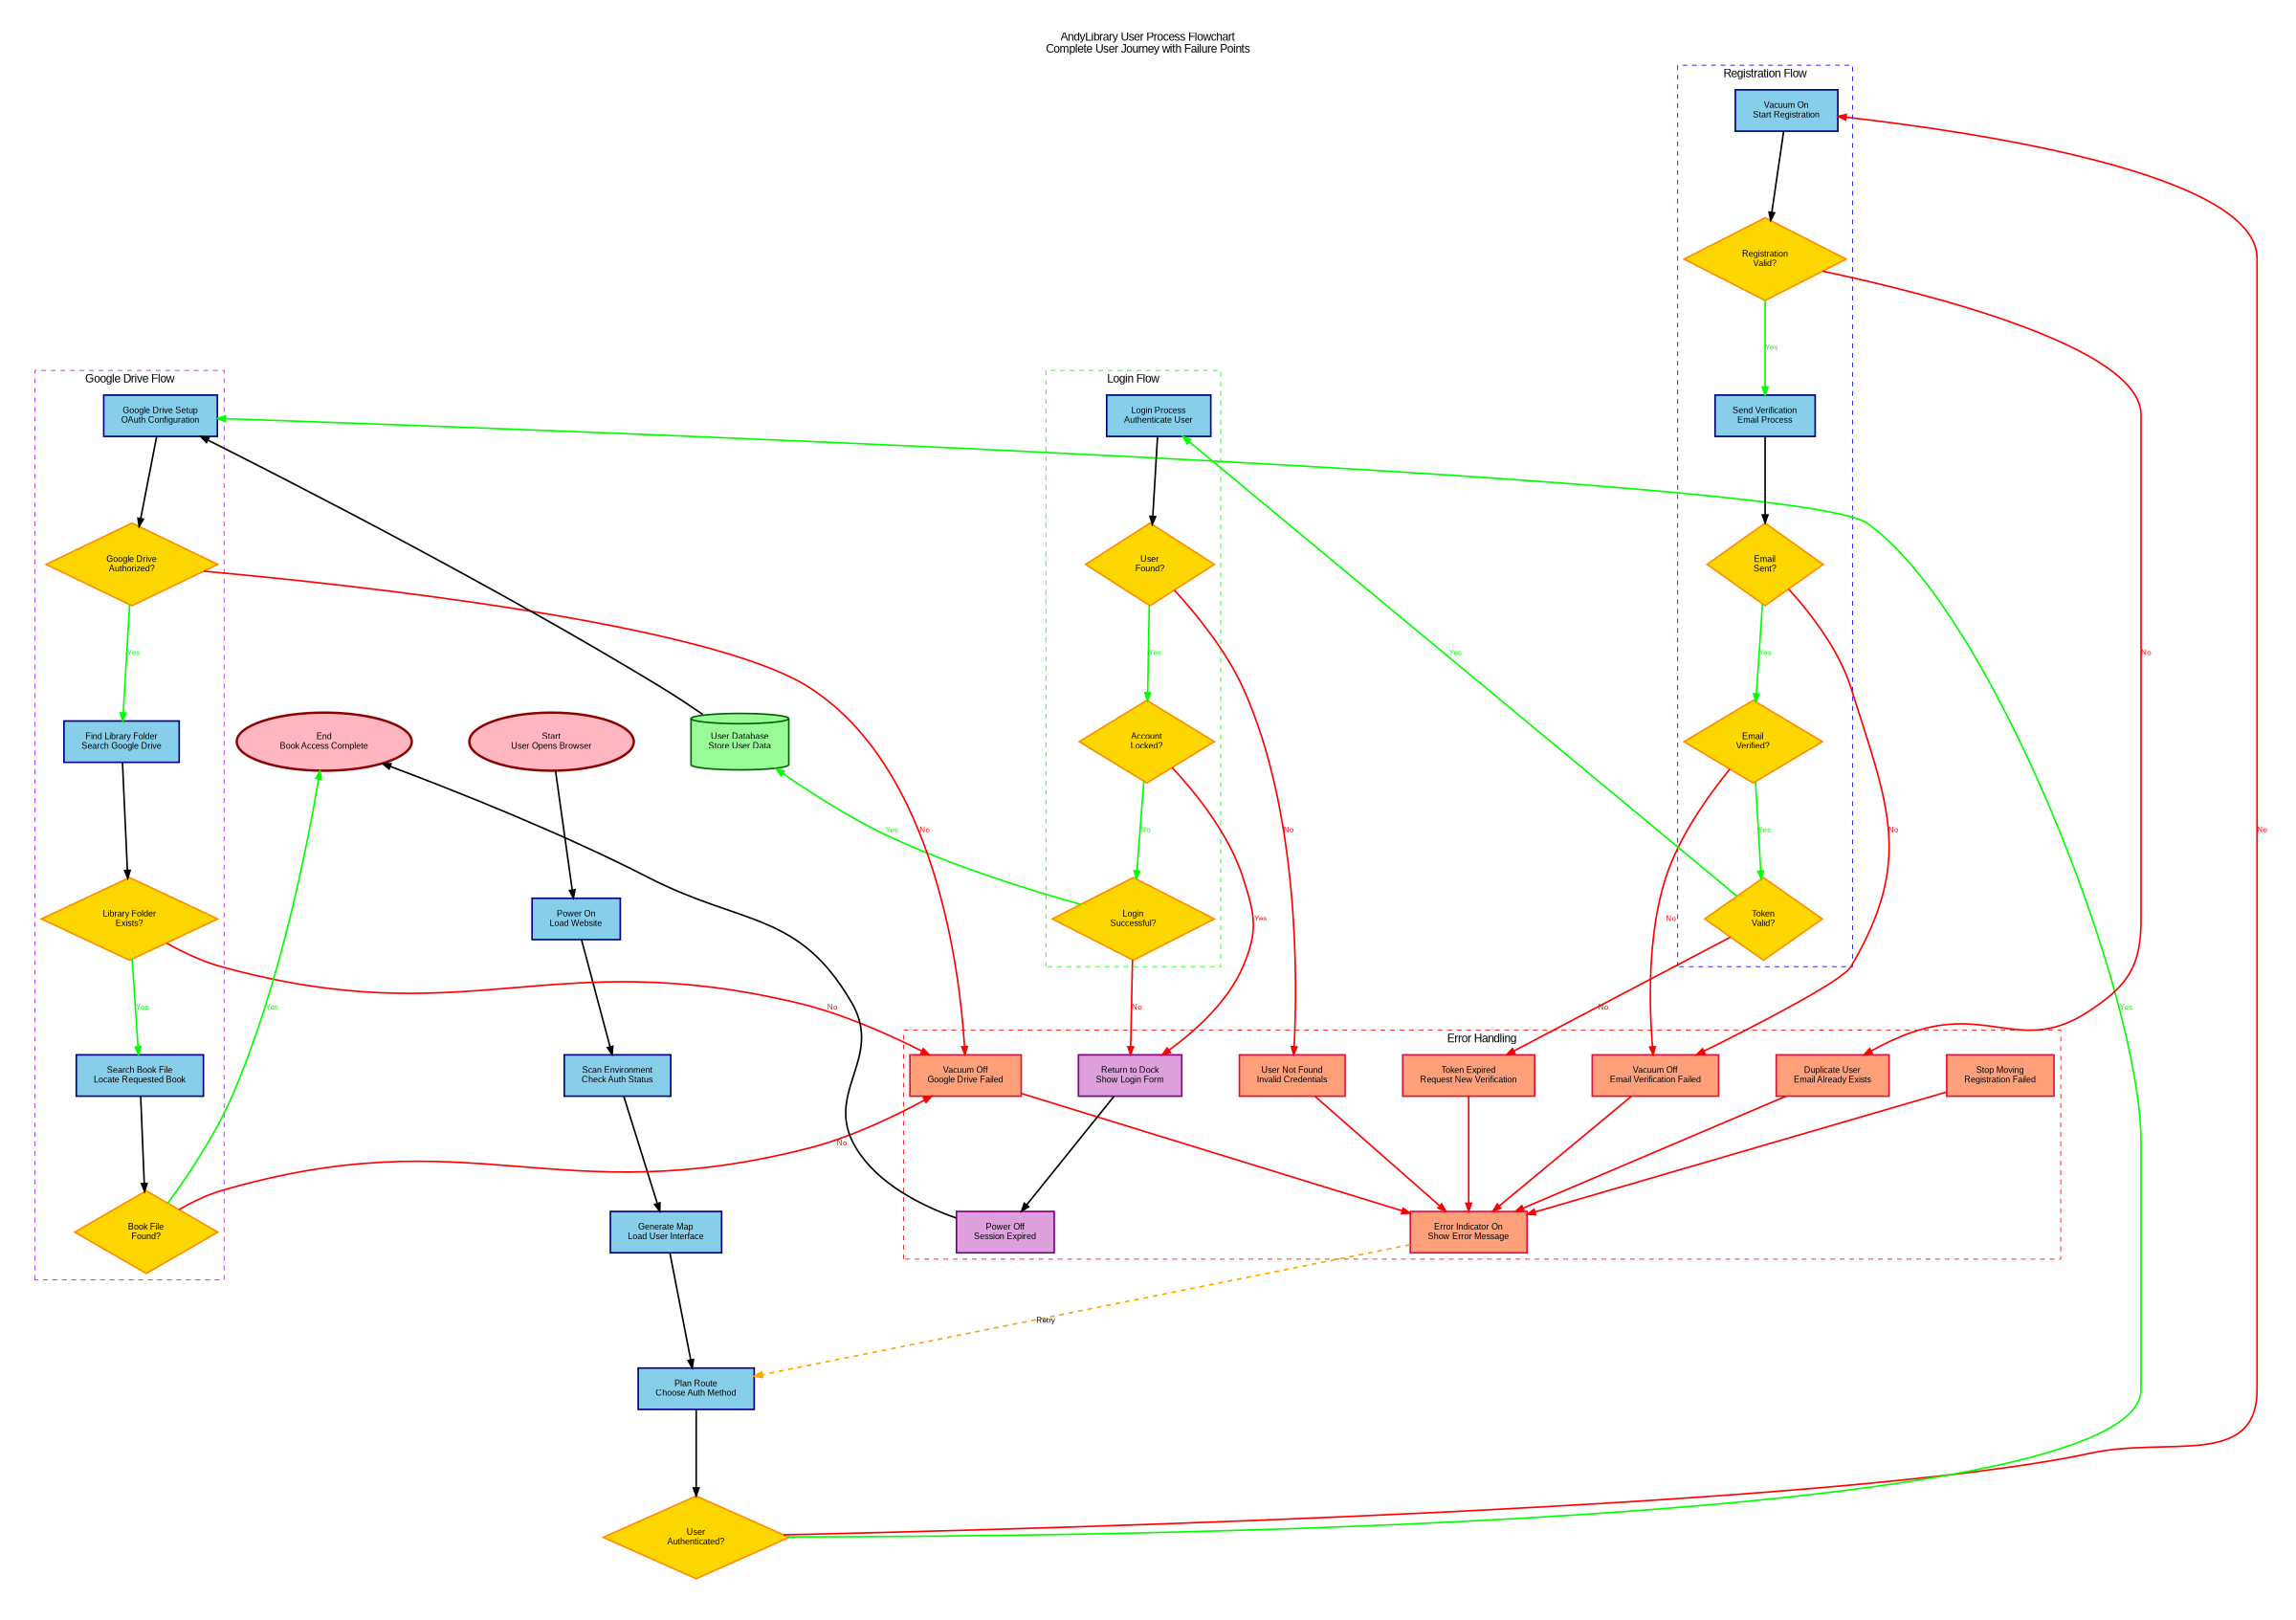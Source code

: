 // AndyLibrary User Process Flow
digraph AndyLibrary_Flow {
	bgcolor=white dpi=300 fontname=Arial fontsize=14 label="AndyLibrary User Process Flowchart
Complete User Journey with Failure Points" labeljust=c labelloc=t nodesep=1.0 pad=0.5 rankdir=TB ranksep=1.5 size="16,20"
	node [fontname=Arial fontsize=11 margin="0.3,0.2" style=filled]
	edge [color=black fontname=Arial fontsize=10 penwidth=2]
	START [label="Start\nUser Opens Browser" color="#8B0000" fillcolor="#FFB6C1" fontweight=bold penwidth=3 shape=ellipse]
	END [label="End\nBook Access Complete" color="#8B0000" fillcolor="#FFB6C1" fontweight=bold penwidth=3 shape=ellipse]
	POWER_ON [label="Power On\nLoad Website" color="#000080" fillcolor="#87CEEB" fontweight=bold penwidth=2 shape=box]
	SCAN_ENV [label="Scan Environment\nCheck Auth Status" color="#000080" fillcolor="#87CEEB" fontweight=bold penwidth=2 shape=box]
	GEN_MAP [label="Generate Map\nLoad User Interface" color="#000080" fillcolor="#87CEEB" fontweight=bold penwidth=2 shape=box]
	PLAN_ROUTE [label="Plan Route\nChoose Auth Method" color="#000080" fillcolor="#87CEEB" fontweight=bold penwidth=2 shape=box]
	AUTH_CHECK [label="User\nAuthenticated?" color="#FF8C00" fillcolor="#FFD700" fontweight=bold penwidth=2 shape=diamond]
	REG_VALID [label="Registration\nValid?" color="#FF8C00" fillcolor="#FFD700" fontweight=bold penwidth=2 shape=diamond]
	EMAIL_SENT [label="Email\nSent?" color="#FF8C00" fillcolor="#FFD700" fontweight=bold penwidth=2 shape=diamond]
	VACUUM_FULL [label="Email\nVerified?" color="#FF8C00" fillcolor="#FFD700" fontweight=bold penwidth=2 shape=diamond]
	TOKEN_VALID [label="Token\nValid?" color="#FF8C00" fillcolor="#FFD700" fontweight=bold penwidth=2 shape=diamond]
	USER_FOUND [label="User\nFound?" color="#FF8C00" fillcolor="#FFD700" fontweight=bold penwidth=2 shape=diamond]
	BATTERY_LOW [label="Account\nLocked?" color="#FF8C00" fillcolor="#FFD700" fontweight=bold penwidth=2 shape=diamond]
	LOGIN_SUCCESS [label="Login\nSuccessful?" color="#FF8C00" fillcolor="#FFD700" fontweight=bold penwidth=2 shape=diamond]
	GDRIVE_AUTH [label="Google Drive\nAuthorized?" color="#FF8C00" fillcolor="#FFD700" fontweight=bold penwidth=2 shape=diamond]
	FOLDER_EXISTS [label="Library Folder\nExists?" color="#FF8C00" fillcolor="#FFD700" fontweight=bold penwidth=2 shape=diamond]
	FILE_FOUND [label="Book File\nFound?" color="#FF8C00" fillcolor="#FFD700" fontweight=bold penwidth=2 shape=diamond]
	VAC_ON [label="Vacuum On\nStart Registration" color="#000080" fillcolor="#87CEEB" fontweight=bold penwidth=2 shape=box]
	SEND_EMAIL [label="Send Verification\nEmail Process" color="#000080" fillcolor="#87CEEB" fontweight=bold penwidth=2 shape=box]
	LOGIN_PROCESS [label="Login Process\nAuthenticate User" color="#000080" fillcolor="#87CEEB" fontweight=bold penwidth=2 shape=box]
	GDRIVE_SETUP [label="Google Drive Setup\nOAuth Configuration" color="#000080" fillcolor="#87CEEB" fontweight=bold penwidth=2 shape=box]
	FIND_FOLDER [label="Find Library Folder\nSearch Google Drive" color="#000080" fillcolor="#87CEEB" fontweight=bold penwidth=2 shape=box]
	BOOK_SEARCH [label="Search Book File\nLocate Requested Book" color="#000080" fillcolor="#87CEEB" fontweight=bold penwidth=2 shape=box]
	ROUTE [label="User Database\nStore User Data" color="#006400" fillcolor="#98FB98" fontweight=bold penwidth=2 shape=cylinder]
	ERROR_IND [label="Error Indicator On\nShow Error Message" color="#DC143C" fillcolor="#FFA07A" fontweight=bold penwidth=2 shape=box]
	DUPLICATE_USER [label="Duplicate User\nEmail Already Exists" color="#DC143C" fillcolor="#FFA07A" fontweight=bold penwidth=2 shape=box]
	VAC_OFF_1 [label="Vacuum Off\nEmail Verification Failed" color="#DC143C" fillcolor="#FFA07A" fontweight=bold penwidth=2 shape=box]
	TOKEN_EXPIRED [label="Token Expired\nRequest New Verification" color="#DC143C" fillcolor="#FFA07A" fontweight=bold penwidth=2 shape=box]
	USER_NOT_FOUND [label="User Not Found\nInvalid Credentials" color="#DC143C" fillcolor="#FFA07A" fontweight=bold penwidth=2 shape=box]
	VAC_OFF_2 [label="Vacuum Off\nGoogle Drive Failed" color="#DC143C" fillcolor="#FFA07A" fontweight=bold penwidth=2 shape=box]
	STOP_MOVING [label="Stop Moving\nRegistration Failed" color="#DC143C" fillcolor="#FFA07A" fontweight=bold penwidth=2 shape=box]
	RETURN_DOCK [label="Return to Dock\nShow Login Form" color="#800080" fillcolor="#DDA0DD" fontweight=bold penwidth=2 shape=box]
	POWER_OFF [label="Power Off\nSession Expired" color="#800080" fillcolor="#DDA0DD" fontweight=bold penwidth=2 shape=box]
	subgraph cluster_main {
		label="Main Flow" style=invis
		START
		POWER_ON
		SCAN_ENV
		GEN_MAP
		PLAN_ROUTE
		AUTH_CHECK
		ROUTE
		END
	}
	subgraph cluster_registration {
		color=blue label="Registration Flow" style=dashed
		VAC_ON
		REG_VALID
		SEND_EMAIL
		EMAIL_SENT
		VACUUM_FULL
		TOKEN_VALID
	}
	subgraph cluster_login {
		color=green label="Login Flow" style=dashed
		LOGIN_PROCESS
		USER_FOUND
		BATTERY_LOW
		LOGIN_SUCCESS
	}
	subgraph cluster_gdrive {
		color=purple label="Google Drive Flow" style=dashed
		GDRIVE_SETUP
		GDRIVE_AUTH
		FIND_FOLDER
		FOLDER_EXISTS
		BOOK_SEARCH
		FILE_FOUND
	}
	subgraph cluster_errors {
		color=red label="Error Handling" style=dashed
		ERROR_IND
		DUPLICATE_USER
		VAC_OFF_1
		TOKEN_EXPIRED
		USER_NOT_FOUND
		VAC_OFF_2
		STOP_MOVING
		RETURN_DOCK
		POWER_OFF
	}
	START -> POWER_ON
	POWER_ON -> SCAN_ENV
	SCAN_ENV -> GEN_MAP
	GEN_MAP -> PLAN_ROUTE
	PLAN_ROUTE -> AUTH_CHECK
	AUTH_CHECK -> VAC_ON [label=No color=red fontcolor=red]
	AUTH_CHECK -> GDRIVE_SETUP [label=Yes color=green fontcolor=green]
	VAC_ON -> REG_VALID
	REG_VALID -> SEND_EMAIL [label=Yes color=green fontcolor=green]
	REG_VALID -> DUPLICATE_USER [label=No color=red fontcolor=red]
	SEND_EMAIL -> EMAIL_SENT
	EMAIL_SENT -> VACUUM_FULL [label=Yes color=green fontcolor=green]
	EMAIL_SENT -> VAC_OFF_1 [label=No color=red fontcolor=red]
	VACUUM_FULL -> TOKEN_VALID [label=Yes color=green fontcolor=green]
	VACUUM_FULL -> VAC_OFF_1 [label=No color=red fontcolor=red]
	TOKEN_VALID -> LOGIN_PROCESS [label=Yes color=green fontcolor=green]
	TOKEN_VALID -> TOKEN_EXPIRED [label=No color=red fontcolor=red]
	LOGIN_PROCESS -> USER_FOUND
	USER_FOUND -> BATTERY_LOW [label=Yes color=green fontcolor=green]
	USER_FOUND -> USER_NOT_FOUND [label=No color=red fontcolor=red]
	BATTERY_LOW -> LOGIN_SUCCESS [label=No color=green fontcolor=green]
	BATTERY_LOW -> RETURN_DOCK [label=Yes color=red fontcolor=red]
	LOGIN_SUCCESS -> ROUTE [label=Yes color=green fontcolor=green]
	LOGIN_SUCCESS -> RETURN_DOCK [label=No color=red fontcolor=red]
	ROUTE -> GDRIVE_SETUP
	GDRIVE_SETUP -> GDRIVE_AUTH
	GDRIVE_AUTH -> FIND_FOLDER [label=Yes color=green fontcolor=green]
	GDRIVE_AUTH -> VAC_OFF_2 [label=No color=red fontcolor=red]
	FIND_FOLDER -> FOLDER_EXISTS
	FOLDER_EXISTS -> BOOK_SEARCH [label=Yes color=green fontcolor=green]
	FOLDER_EXISTS -> VAC_OFF_2 [label=No color=red fontcolor=red]
	BOOK_SEARCH -> FILE_FOUND
	FILE_FOUND -> END [label=Yes color=green fontcolor=green]
	FILE_FOUND -> VAC_OFF_2 [label=No color=red fontcolor=red]
	RETURN_DOCK -> POWER_OFF
	POWER_OFF -> END
	DUPLICATE_USER -> ERROR_IND [color=red]
	STOP_MOVING -> ERROR_IND [color=red]
	VAC_OFF_1 -> ERROR_IND [color=red]
	TOKEN_EXPIRED -> ERROR_IND [color=red]
	USER_NOT_FOUND -> ERROR_IND [color=red]
	VAC_OFF_2 -> ERROR_IND [color=red]
	ERROR_IND -> PLAN_ROUTE [label=Retry color=orange style=dashed]
}
